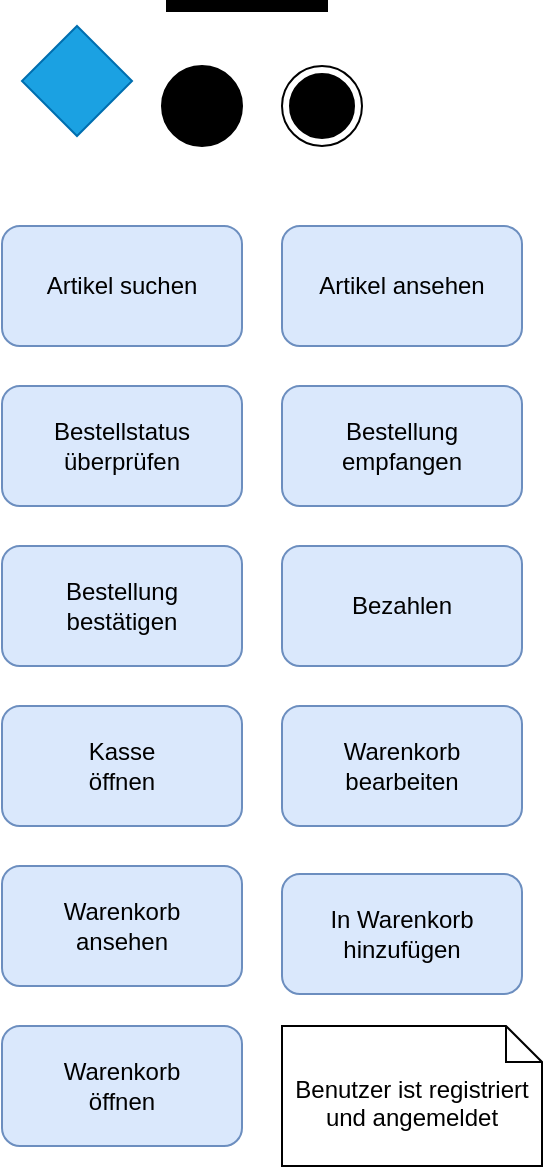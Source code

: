 <mxfile version="20.5.3" type="github">
  <diagram id="ceIqSiCKN5g5D9J3uBrV" name="Seite-1">
    <mxGraphModel dx="1186" dy="-402" grid="1" gridSize="10" guides="1" tooltips="1" connect="1" arrows="1" fold="1" page="1" pageScale="1" pageWidth="827" pageHeight="1169" math="0" shadow="0">
      <root>
        <mxCell id="0" />
        <mxCell id="1" parent="0" />
        <mxCell id="LKf0_QzgHsAnqF3-CHD4-2" value="" style="ellipse;fillColor=strokeColor;" vertex="1" parent="1">
          <mxGeometry x="120" y="1350" width="40" height="40" as="geometry" />
        </mxCell>
        <mxCell id="LKf0_QzgHsAnqF3-CHD4-4" value="Artikel suchen" style="rounded=1;whiteSpace=wrap;html=1;fillColor=#dae8fc;strokeColor=#6c8ebf;" vertex="1" parent="1">
          <mxGeometry x="40" y="1430" width="120" height="60" as="geometry" />
        </mxCell>
        <mxCell id="LKf0_QzgHsAnqF3-CHD4-8" value="" style="rhombus;whiteSpace=wrap;html=1;fillColor=#1ba1e2;fontColor=#ffffff;strokeColor=#006EAF;" vertex="1" parent="1">
          <mxGeometry x="50" y="1330" width="55" height="55" as="geometry" />
        </mxCell>
        <mxCell id="LKf0_QzgHsAnqF3-CHD4-10" value="Artikel ansehen" style="rounded=1;whiteSpace=wrap;html=1;fillColor=#dae8fc;strokeColor=#6c8ebf;" vertex="1" parent="1">
          <mxGeometry x="180" y="1430" width="120" height="60" as="geometry" />
        </mxCell>
        <mxCell id="LKf0_QzgHsAnqF3-CHD4-12" value="In Warenkorb&lt;br&gt;hinzufügen" style="rounded=1;whiteSpace=wrap;html=1;fillColor=#dae8fc;strokeColor=#6c8ebf;" vertex="1" parent="1">
          <mxGeometry x="180" y="1754" width="120" height="60" as="geometry" />
        </mxCell>
        <mxCell id="LKf0_QzgHsAnqF3-CHD4-14" value="Warenkorb&lt;br&gt;öffnen" style="rounded=1;whiteSpace=wrap;html=1;fillColor=#dae8fc;strokeColor=#6c8ebf;" vertex="1" parent="1">
          <mxGeometry x="40" y="1830" width="120" height="60" as="geometry" />
        </mxCell>
        <mxCell id="LKf0_QzgHsAnqF3-CHD4-16" value="Bestellung&lt;br&gt;bestätigen" style="rounded=1;whiteSpace=wrap;html=1;fillColor=#dae8fc;strokeColor=#6c8ebf;" vertex="1" parent="1">
          <mxGeometry x="40" y="1590" width="120" height="60" as="geometry" />
        </mxCell>
        <mxCell id="LKf0_QzgHsAnqF3-CHD4-18" value="Bezahlen" style="rounded=1;whiteSpace=wrap;html=1;fillColor=#dae8fc;strokeColor=#6c8ebf;" vertex="1" parent="1">
          <mxGeometry x="180" y="1590" width="120" height="60" as="geometry" />
        </mxCell>
        <mxCell id="LKf0_QzgHsAnqF3-CHD4-20" value="Bestellstatus&lt;br&gt;überprüfen" style="rounded=1;whiteSpace=wrap;html=1;fillColor=#dae8fc;strokeColor=#6c8ebf;" vertex="1" parent="1">
          <mxGeometry x="40" y="1510" width="120" height="60" as="geometry" />
        </mxCell>
        <mxCell id="LKf0_QzgHsAnqF3-CHD4-22" value="Bestellung&lt;br&gt;empfangen" style="rounded=1;whiteSpace=wrap;html=1;fillColor=#dae8fc;strokeColor=#6c8ebf;" vertex="1" parent="1">
          <mxGeometry x="180" y="1510" width="120" height="60" as="geometry" />
        </mxCell>
        <mxCell id="LKf0_QzgHsAnqF3-CHD4-23" value="" style="ellipse;html=1;shape=endState;fillColor=strokeColor;" vertex="1" parent="1">
          <mxGeometry x="180" y="1350" width="40" height="40" as="geometry" />
        </mxCell>
        <mxCell id="LKf0_QzgHsAnqF3-CHD4-25" value="Kasse&lt;br&gt;öffnen" style="rounded=1;whiteSpace=wrap;html=1;fillColor=#dae8fc;strokeColor=#6c8ebf;" vertex="1" parent="1">
          <mxGeometry x="40" y="1670" width="120" height="60" as="geometry" />
        </mxCell>
        <mxCell id="LKf0_QzgHsAnqF3-CHD4-30" value="Warenkorb&lt;br&gt;ansehen" style="rounded=1;whiteSpace=wrap;html=1;fillColor=#dae8fc;strokeColor=#6c8ebf;" vertex="1" parent="1">
          <mxGeometry x="40" y="1750" width="120" height="60" as="geometry" />
        </mxCell>
        <mxCell id="LKf0_QzgHsAnqF3-CHD4-32" value="Warenkorb&lt;br&gt;bearbeiten" style="rounded=1;whiteSpace=wrap;html=1;fillColor=#dae8fc;strokeColor=#6c8ebf;" vertex="1" parent="1">
          <mxGeometry x="180" y="1670" width="120" height="60" as="geometry" />
        </mxCell>
        <mxCell id="LKf0_QzgHsAnqF3-CHD4-35" value="Benutzer ist registriert&lt;br&gt;und angemeldet" style="shape=note2;boundedLbl=1;whiteSpace=wrap;html=1;size=18;verticalAlign=top;align=center;" vertex="1" parent="1">
          <mxGeometry x="180" y="1830" width="130" height="70" as="geometry" />
        </mxCell>
        <mxCell id="LKf0_QzgHsAnqF3-CHD4-37" value="" style="html=1;points=[];perimeter=orthogonalPerimeter;fillColor=strokeColor;rotation=90;" vertex="1" parent="1">
          <mxGeometry x="160" y="1280" width="5" height="80" as="geometry" />
        </mxCell>
      </root>
    </mxGraphModel>
  </diagram>
</mxfile>
